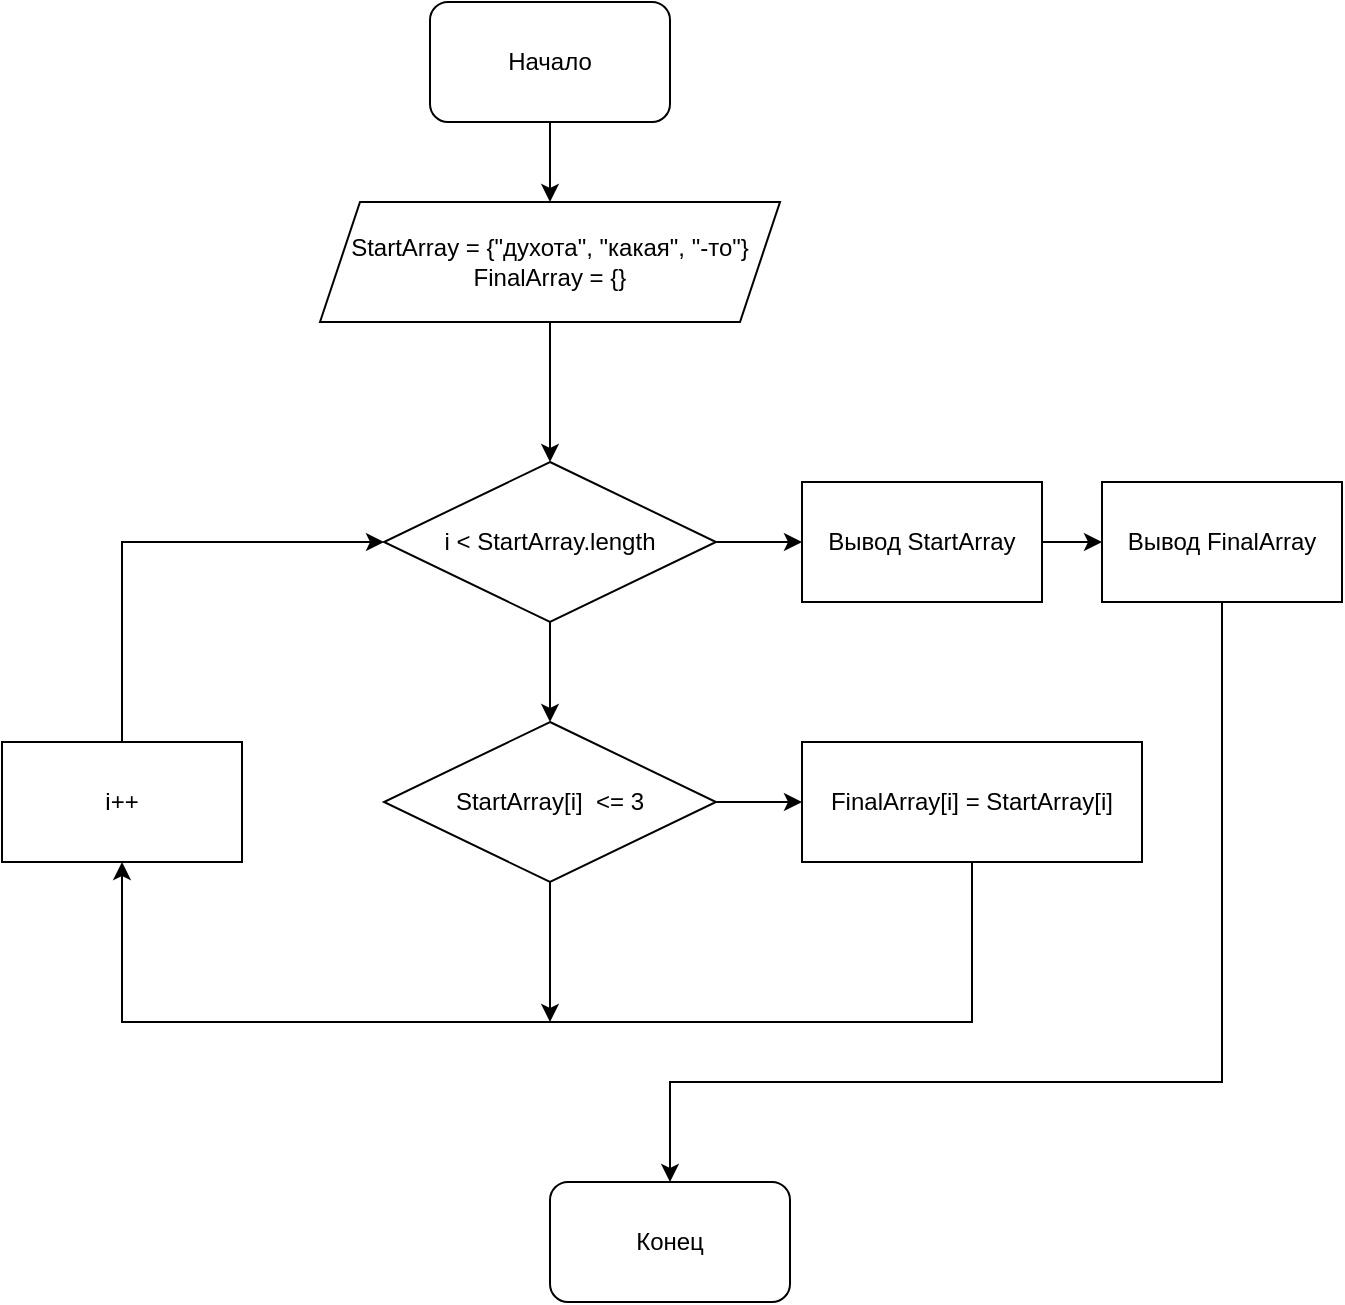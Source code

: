 <mxfile version="20.6.0" type="device"><diagram id="pxqtN_Qo3XJ_xmp9Up8p" name="Страница 1"><mxGraphModel dx="1142" dy="734" grid="1" gridSize="10" guides="1" tooltips="1" connect="1" arrows="1" fold="1" page="1" pageScale="1" pageWidth="827" pageHeight="1169" math="0" shadow="0"><root><mxCell id="0"/><mxCell id="1" parent="0"/><mxCell id="KBEC1Xt7OvdxpaYu8whh-4" value="" style="edgeStyle=orthogonalEdgeStyle;rounded=0;orthogonalLoop=1;jettySize=auto;html=1;" edge="1" parent="1" source="KBEC1Xt7OvdxpaYu8whh-1" target="KBEC1Xt7OvdxpaYu8whh-2"><mxGeometry relative="1" as="geometry"/></mxCell><mxCell id="KBEC1Xt7OvdxpaYu8whh-1" value="Начало" style="rounded=1;whiteSpace=wrap;html=1;" vertex="1" parent="1"><mxGeometry x="354" y="30" width="120" height="60" as="geometry"/></mxCell><mxCell id="KBEC1Xt7OvdxpaYu8whh-17" value="" style="edgeStyle=orthogonalEdgeStyle;rounded=0;orthogonalLoop=1;jettySize=auto;html=1;" edge="1" parent="1" source="KBEC1Xt7OvdxpaYu8whh-2" target="KBEC1Xt7OvdxpaYu8whh-5"><mxGeometry relative="1" as="geometry"/></mxCell><mxCell id="KBEC1Xt7OvdxpaYu8whh-2" value="StartArray = {&quot;духота&quot;, &quot;какая&quot;, &quot;-то&quot;}&lt;br&gt;FinalArray = {}" style="shape=parallelogram;perimeter=parallelogramPerimeter;whiteSpace=wrap;html=1;fixedSize=1;" vertex="1" parent="1"><mxGeometry x="299" y="130" width="230" height="60" as="geometry"/></mxCell><mxCell id="KBEC1Xt7OvdxpaYu8whh-11" value="" style="edgeStyle=orthogonalEdgeStyle;rounded=0;orthogonalLoop=1;jettySize=auto;html=1;" edge="1" parent="1" source="KBEC1Xt7OvdxpaYu8whh-5" target="KBEC1Xt7OvdxpaYu8whh-8"><mxGeometry relative="1" as="geometry"/></mxCell><mxCell id="KBEC1Xt7OvdxpaYu8whh-23" value="" style="edgeStyle=orthogonalEdgeStyle;rounded=0;orthogonalLoop=1;jettySize=auto;html=1;" edge="1" parent="1" source="KBEC1Xt7OvdxpaYu8whh-5" target="KBEC1Xt7OvdxpaYu8whh-22"><mxGeometry relative="1" as="geometry"/></mxCell><mxCell id="KBEC1Xt7OvdxpaYu8whh-5" value="i &amp;lt; StartArray.length" style="rhombus;whiteSpace=wrap;html=1;" vertex="1" parent="1"><mxGeometry x="331" y="260" width="166" height="80" as="geometry"/></mxCell><mxCell id="KBEC1Xt7OvdxpaYu8whh-6" style="edgeStyle=orthogonalEdgeStyle;rounded=0;orthogonalLoop=1;jettySize=auto;html=1;exitX=0.5;exitY=1;exitDx=0;exitDy=0;" edge="1" parent="1" source="KBEC1Xt7OvdxpaYu8whh-5" target="KBEC1Xt7OvdxpaYu8whh-5"><mxGeometry relative="1" as="geometry"/></mxCell><mxCell id="KBEC1Xt7OvdxpaYu8whh-12" value="" style="edgeStyle=orthogonalEdgeStyle;rounded=0;orthogonalLoop=1;jettySize=auto;html=1;" edge="1" parent="1" source="KBEC1Xt7OvdxpaYu8whh-8" target="KBEC1Xt7OvdxpaYu8whh-9"><mxGeometry relative="1" as="geometry"/></mxCell><mxCell id="KBEC1Xt7OvdxpaYu8whh-36" style="edgeStyle=orthogonalEdgeStyle;rounded=0;orthogonalLoop=1;jettySize=auto;html=1;" edge="1" parent="1" source="KBEC1Xt7OvdxpaYu8whh-8"><mxGeometry relative="1" as="geometry"><mxPoint x="414" y="540" as="targetPoint"/></mxGeometry></mxCell><mxCell id="KBEC1Xt7OvdxpaYu8whh-8" value="StartArray[i]&amp;nbsp; &amp;lt;= 3" style="rhombus;whiteSpace=wrap;html=1;" vertex="1" parent="1"><mxGeometry x="331" y="390" width="166" height="80" as="geometry"/></mxCell><mxCell id="KBEC1Xt7OvdxpaYu8whh-32" style="edgeStyle=orthogonalEdgeStyle;rounded=0;orthogonalLoop=1;jettySize=auto;html=1;entryX=0.5;entryY=1;entryDx=0;entryDy=0;" edge="1" parent="1" source="KBEC1Xt7OvdxpaYu8whh-9" target="KBEC1Xt7OvdxpaYu8whh-19"><mxGeometry relative="1" as="geometry"><mxPoint x="559" y="555" as="targetPoint"/><Array as="points"><mxPoint x="625" y="540"/><mxPoint x="200" y="540"/></Array></mxGeometry></mxCell><mxCell id="KBEC1Xt7OvdxpaYu8whh-9" value="FinalArray[i] = StartArray[i]" style="rounded=0;whiteSpace=wrap;html=1;" vertex="1" parent="1"><mxGeometry x="540" y="400" width="170" height="60" as="geometry"/></mxCell><mxCell id="KBEC1Xt7OvdxpaYu8whh-21" style="edgeStyle=orthogonalEdgeStyle;rounded=0;orthogonalLoop=1;jettySize=auto;html=1;entryX=0;entryY=0.5;entryDx=0;entryDy=0;" edge="1" parent="1" source="KBEC1Xt7OvdxpaYu8whh-19" target="KBEC1Xt7OvdxpaYu8whh-5"><mxGeometry relative="1" as="geometry"><Array as="points"><mxPoint x="200" y="300"/></Array></mxGeometry></mxCell><mxCell id="KBEC1Xt7OvdxpaYu8whh-19" value="i++" style="rounded=0;whiteSpace=wrap;html=1;" vertex="1" parent="1"><mxGeometry x="140" y="400" width="120" height="60" as="geometry"/></mxCell><mxCell id="KBEC1Xt7OvdxpaYu8whh-38" value="" style="edgeStyle=orthogonalEdgeStyle;rounded=0;orthogonalLoop=1;jettySize=auto;html=1;" edge="1" parent="1" source="KBEC1Xt7OvdxpaYu8whh-22" target="KBEC1Xt7OvdxpaYu8whh-37"><mxGeometry relative="1" as="geometry"/></mxCell><mxCell id="KBEC1Xt7OvdxpaYu8whh-22" value="Вывод StartArray" style="rounded=0;whiteSpace=wrap;html=1;" vertex="1" parent="1"><mxGeometry x="540" y="270" width="120" height="60" as="geometry"/></mxCell><mxCell id="KBEC1Xt7OvdxpaYu8whh-24" value="Конец" style="rounded=1;whiteSpace=wrap;html=1;" vertex="1" parent="1"><mxGeometry x="414" y="620" width="120" height="60" as="geometry"/></mxCell><mxCell id="KBEC1Xt7OvdxpaYu8whh-39" style="edgeStyle=orthogonalEdgeStyle;rounded=0;orthogonalLoop=1;jettySize=auto;html=1;entryX=0.5;entryY=0;entryDx=0;entryDy=0;" edge="1" parent="1" source="KBEC1Xt7OvdxpaYu8whh-37" target="KBEC1Xt7OvdxpaYu8whh-24"><mxGeometry relative="1" as="geometry"><Array as="points"><mxPoint x="750" y="570"/><mxPoint x="474" y="570"/></Array></mxGeometry></mxCell><mxCell id="KBEC1Xt7OvdxpaYu8whh-37" value="Вывод FinalArray" style="rounded=0;whiteSpace=wrap;html=1;" vertex="1" parent="1"><mxGeometry x="690" y="270" width="120" height="60" as="geometry"/></mxCell></root></mxGraphModel></diagram></mxfile>